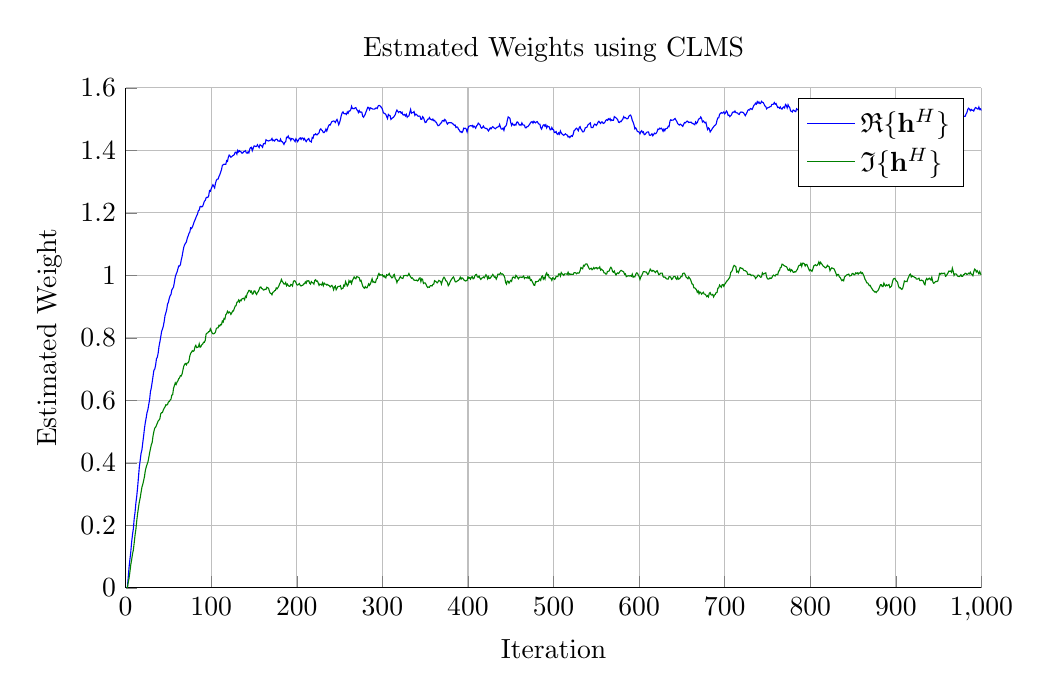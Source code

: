 % This file was created by matlab2tikz v0.4.7 (commit 44134c85eb3358c0baa3170d61c6d0937d5641a2) running on MATLAB 8.3.
% Copyright (c) 2008--2014, Nico Schlömer <nico.schloemer@gmail.com>
% All rights reserved.
% Minimal pgfplots version: 1.3
% 
% The latest updates can be retrieved from
%   http://www.mathworks.com/matlabcentral/fileexchange/22022-matlab2tikz
% where you can also make suggestions and rate matlab2tikz.
% 
\begin{tikzpicture}

\begin{axis}[%
width=4.279in,
height=2.5in,
scale only axis,
xmin=0,
xmax=1000,
xlabel={Iteration},
xmajorgrids,
ymin=0,
ymax=1.6,
ylabel={Estimated Weight},
ymajorgrids,
title={Estmated Weights using CLMS},
axis x line*=bottom,
axis y line*=left,
legend style={draw=black,fill=white,legend cell align=left}
]
\addplot [color=blue,solid]
  table[row sep=crcr]{1	0\\
2	0\\
3	0.033\\
4	0.066\\
5	0.091\\
6	0.115\\
7	0.146\\
8	0.17\\
9	0.189\\
10	0.221\\
11	0.242\\
12	0.272\\
13	0.294\\
14	0.322\\
15	0.354\\
16	0.387\\
17	0.408\\
18	0.43\\
19	0.441\\
20	0.464\\
21	0.486\\
22	0.51\\
23	0.529\\
24	0.544\\
25	0.561\\
26	0.57\\
27	0.587\\
28	0.602\\
29	0.628\\
30	0.64\\
31	0.658\\
32	0.677\\
33	0.696\\
34	0.7\\
35	0.712\\
36	0.733\\
37	0.738\\
38	0.751\\
39	0.773\\
40	0.787\\
41	0.803\\
42	0.82\\
43	0.828\\
44	0.837\\
45	0.852\\
46	0.871\\
47	0.88\\
48	0.891\\
49	0.908\\
50	0.914\\
51	0.927\\
52	0.935\\
53	0.939\\
54	0.954\\
55	0.958\\
56	0.963\\
57	0.979\\
58	0.995\\
59	1.004\\
60	1.01\\
61	1.02\\
62	1.03\\
63	1.03\\
64	1.034\\
65	1.05\\
66	1.061\\
67	1.077\\
68	1.091\\
69	1.098\\
70	1.103\\
71	1.107\\
72	1.119\\
73	1.126\\
74	1.134\\
75	1.139\\
76	1.152\\
77	1.15\\
78	1.155\\
79	1.162\\
80	1.171\\
81	1.177\\
82	1.184\\
83	1.191\\
84	1.196\\
85	1.207\\
86	1.209\\
87	1.22\\
88	1.221\\
89	1.219\\
90	1.221\\
91	1.229\\
92	1.237\\
93	1.24\\
94	1.248\\
95	1.25\\
96	1.249\\
97	1.254\\
98	1.271\\
99	1.269\\
100	1.277\\
101	1.284\\
102	1.29\\
103	1.285\\
104	1.28\\
105	1.295\\
106	1.304\\
107	1.308\\
108	1.308\\
109	1.316\\
110	1.322\\
111	1.33\\
112	1.338\\
113	1.352\\
114	1.354\\
115	1.356\\
116	1.355\\
117	1.355\\
118	1.367\\
119	1.365\\
120	1.378\\
121	1.385\\
122	1.382\\
123	1.378\\
124	1.38\\
125	1.383\\
126	1.384\\
127	1.387\\
128	1.394\\
129	1.394\\
130	1.388\\
131	1.4\\
132	1.395\\
133	1.399\\
134	1.396\\
135	1.395\\
136	1.391\\
137	1.392\\
138	1.396\\
139	1.397\\
140	1.399\\
141	1.392\\
142	1.391\\
143	1.395\\
144	1.392\\
145	1.404\\
146	1.409\\
147	1.41\\
148	1.399\\
149	1.406\\
150	1.414\\
151	1.414\\
152	1.412\\
153	1.413\\
154	1.418\\
155	1.413\\
156	1.409\\
157	1.418\\
158	1.416\\
159	1.414\\
160	1.41\\
161	1.421\\
162	1.422\\
163	1.421\\
164	1.434\\
165	1.432\\
166	1.431\\
167	1.43\\
168	1.431\\
169	1.433\\
170	1.433\\
171	1.438\\
172	1.431\\
173	1.433\\
174	1.43\\
175	1.434\\
176	1.436\\
177	1.435\\
178	1.43\\
179	1.43\\
180	1.429\\
181	1.436\\
182	1.428\\
183	1.428\\
184	1.424\\
185	1.419\\
186	1.426\\
187	1.427\\
188	1.442\\
189	1.441\\
190	1.446\\
191	1.438\\
192	1.439\\
193	1.432\\
194	1.438\\
195	1.437\\
196	1.436\\
197	1.432\\
198	1.428\\
199	1.437\\
200	1.433\\
201	1.428\\
202	1.433\\
203	1.438\\
204	1.44\\
205	1.435\\
206	1.44\\
207	1.44\\
208	1.434\\
209	1.438\\
210	1.432\\
211	1.428\\
212	1.433\\
213	1.436\\
214	1.438\\
215	1.43\\
216	1.429\\
217	1.427\\
218	1.441\\
219	1.439\\
220	1.45\\
221	1.45\\
222	1.453\\
223	1.45\\
224	1.45\\
225	1.454\\
226	1.456\\
227	1.466\\
228	1.469\\
229	1.465\\
230	1.463\\
231	1.457\\
232	1.457\\
233	1.461\\
234	1.468\\
235	1.462\\
236	1.47\\
237	1.478\\
238	1.482\\
239	1.481\\
240	1.487\\
241	1.492\\
242	1.493\\
243	1.494\\
244	1.493\\
245	1.489\\
246	1.495\\
247	1.499\\
248	1.492\\
249	1.482\\
250	1.489\\
251	1.499\\
252	1.512\\
253	1.52\\
254	1.523\\
255	1.518\\
256	1.517\\
257	1.518\\
258	1.515\\
259	1.523\\
260	1.519\\
261	1.526\\
262	1.526\\
263	1.53\\
264	1.541\\
265	1.534\\
266	1.534\\
267	1.533\\
268	1.536\\
269	1.537\\
270	1.53\\
271	1.528\\
272	1.521\\
273	1.527\\
274	1.522\\
275	1.523\\
276	1.522\\
277	1.509\\
278	1.506\\
279	1.511\\
280	1.516\\
281	1.524\\
282	1.531\\
283	1.538\\
284	1.537\\
285	1.53\\
286	1.536\\
287	1.535\\
288	1.533\\
289	1.532\\
290	1.532\\
291	1.532\\
292	1.535\\
293	1.536\\
294	1.534\\
295	1.542\\
296	1.544\\
297	1.543\\
298	1.54\\
299	1.537\\
300	1.532\\
301	1.522\\
302	1.518\\
303	1.518\\
304	1.515\\
305	1.508\\
306	1.502\\
307	1.515\\
308	1.512\\
309	1.511\\
310	1.499\\
311	1.502\\
312	1.504\\
313	1.506\\
314	1.51\\
315	1.514\\
316	1.523\\
317	1.529\\
318	1.525\\
319	1.521\\
320	1.524\\
321	1.524\\
322	1.519\\
323	1.522\\
324	1.514\\
325	1.513\\
326	1.515\\
327	1.51\\
328	1.515\\
329	1.506\\
330	1.509\\
331	1.51\\
332	1.521\\
333	1.531\\
334	1.519\\
335	1.521\\
336	1.521\\
337	1.524\\
338	1.512\\
339	1.516\\
340	1.515\\
341	1.511\\
342	1.509\\
343	1.51\\
344	1.509\\
345	1.499\\
346	1.499\\
347	1.508\\
348	1.505\\
349	1.497\\
350	1.489\\
351	1.49\\
352	1.495\\
353	1.5\\
354	1.5\\
355	1.505\\
356	1.5\\
357	1.499\\
358	1.497\\
359	1.5\\
360	1.495\\
361	1.496\\
362	1.491\\
363	1.49\\
364	1.484\\
365	1.479\\
366	1.48\\
367	1.482\\
368	1.487\\
369	1.488\\
370	1.495\\
371	1.496\\
372	1.493\\
373	1.499\\
374	1.496\\
375	1.489\\
376	1.484\\
377	1.488\\
378	1.489\\
379	1.488\\
380	1.489\\
381	1.488\\
382	1.485\\
383	1.484\\
384	1.48\\
385	1.481\\
386	1.473\\
387	1.475\\
388	1.474\\
389	1.467\\
390	1.465\\
391	1.459\\
392	1.46\\
393	1.457\\
394	1.461\\
395	1.471\\
396	1.47\\
397	1.471\\
398	1.468\\
399	1.459\\
400	1.47\\
401	1.477\\
402	1.478\\
403	1.479\\
404	1.478\\
405	1.48\\
406	1.474\\
407	1.478\\
408	1.475\\
409	1.471\\
410	1.478\\
411	1.481\\
412	1.487\\
413	1.484\\
414	1.482\\
415	1.474\\
416	1.471\\
417	1.473\\
418	1.478\\
419	1.473\\
420	1.471\\
421	1.47\\
422	1.47\\
423	1.466\\
424	1.462\\
425	1.467\\
426	1.472\\
427	1.469\\
428	1.473\\
429	1.476\\
430	1.473\\
431	1.471\\
432	1.469\\
433	1.472\\
434	1.474\\
435	1.475\\
436	1.476\\
437	1.483\\
438	1.474\\
439	1.468\\
440	1.468\\
441	1.471\\
442	1.464\\
443	1.475\\
444	1.477\\
445	1.482\\
446	1.496\\
447	1.507\\
448	1.505\\
449	1.503\\
450	1.489\\
451	1.48\\
452	1.486\\
453	1.482\\
454	1.48\\
455	1.483\\
456	1.481\\
457	1.49\\
458	1.491\\
459	1.487\\
460	1.481\\
461	1.482\\
462	1.48\\
463	1.488\\
464	1.482\\
465	1.481\\
466	1.481\\
467	1.472\\
468	1.472\\
469	1.476\\
470	1.476\\
471	1.48\\
472	1.483\\
473	1.488\\
474	1.491\\
475	1.492\\
476	1.487\\
477	1.493\\
478	1.49\\
479	1.488\\
480	1.491\\
481	1.492\\
482	1.487\\
483	1.484\\
484	1.484\\
485	1.473\\
486	1.468\\
487	1.475\\
488	1.481\\
489	1.482\\
490	1.477\\
491	1.482\\
492	1.472\\
493	1.478\\
494	1.476\\
495	1.475\\
496	1.466\\
497	1.466\\
498	1.473\\
499	1.467\\
500	1.466\\
501	1.457\\
502	1.457\\
503	1.46\\
504	1.453\\
505	1.451\\
506	1.456\\
507	1.452\\
508	1.462\\
509	1.456\\
510	1.452\\
511	1.45\\
512	1.448\\
513	1.451\\
514	1.453\\
515	1.45\\
516	1.449\\
517	1.443\\
518	1.445\\
519	1.441\\
520	1.445\\
521	1.447\\
522	1.445\\
523	1.452\\
524	1.463\\
525	1.465\\
526	1.469\\
527	1.471\\
528	1.467\\
529	1.463\\
530	1.473\\
531	1.476\\
532	1.468\\
533	1.465\\
534	1.459\\
535	1.459\\
536	1.463\\
537	1.472\\
538	1.473\\
539	1.474\\
540	1.481\\
541	1.483\\
542	1.486\\
543	1.488\\
544	1.473\\
545	1.473\\
546	1.473\\
547	1.48\\
548	1.484\\
549	1.483\\
550	1.48\\
551	1.484\\
552	1.49\\
553	1.493\\
554	1.489\\
555	1.486\\
556	1.491\\
557	1.491\\
558	1.486\\
559	1.487\\
560	1.49\\
561	1.496\\
562	1.498\\
563	1.496\\
564	1.501\\
565	1.498\\
566	1.502\\
567	1.495\\
568	1.498\\
569	1.496\\
570	1.496\\
571	1.508\\
572	1.506\\
573	1.504\\
574	1.501\\
575	1.498\\
576	1.49\\
577	1.489\\
578	1.493\\
579	1.492\\
580	1.497\\
581	1.5\\
582	1.508\\
583	1.504\\
584	1.505\\
585	1.502\\
586	1.501\\
587	1.502\\
588	1.509\\
589	1.512\\
590	1.513\\
591	1.507\\
592	1.496\\
593	1.49\\
594	1.482\\
595	1.469\\
596	1.472\\
597	1.467\\
598	1.46\\
599	1.46\\
600	1.458\\
601	1.453\\
602	1.46\\
603	1.463\\
604	1.457\\
605	1.459\\
606	1.45\\
607	1.451\\
608	1.455\\
609	1.458\\
610	1.459\\
611	1.459\\
612	1.449\\
613	1.448\\
614	1.45\\
615	1.453\\
616	1.447\\
617	1.451\\
618	1.455\\
619	1.453\\
620	1.455\\
621	1.46\\
622	1.468\\
623	1.467\\
624	1.471\\
625	1.469\\
626	1.471\\
627	1.467\\
628	1.461\\
629	1.468\\
630	1.463\\
631	1.469\\
632	1.47\\
633	1.471\\
634	1.477\\
635	1.476\\
636	1.493\\
637	1.498\\
638	1.496\\
639	1.497\\
640	1.497\\
641	1.5\\
642	1.502\\
643	1.497\\
644	1.493\\
645	1.486\\
646	1.483\\
647	1.481\\
648	1.484\\
649	1.482\\
650	1.48\\
651	1.477\\
652	1.483\\
653	1.489\\
654	1.488\\
655	1.491\\
656	1.494\\
657	1.492\\
658	1.489\\
659	1.49\\
660	1.49\\
661	1.49\\
662	1.486\\
663	1.486\\
664	1.484\\
665	1.482\\
666	1.491\\
667	1.486\\
668	1.489\\
669	1.497\\
670	1.501\\
671	1.502\\
672	1.507\\
673	1.502\\
674	1.491\\
675	1.494\\
676	1.491\\
677	1.488\\
678	1.49\\
679	1.478\\
680	1.467\\
681	1.472\\
682	1.469\\
683	1.459\\
684	1.463\\
685	1.467\\
686	1.472\\
687	1.475\\
688	1.479\\
689	1.481\\
690	1.484\\
691	1.496\\
692	1.504\\
693	1.504\\
694	1.515\\
695	1.518\\
696	1.521\\
697	1.519\\
698	1.52\\
699	1.523\\
700	1.517\\
701	1.52\\
702	1.526\\
703	1.522\\
704	1.512\\
705	1.513\\
706	1.508\\
707	1.511\\
708	1.514\\
709	1.521\\
710	1.523\\
711	1.522\\
712	1.526\\
713	1.521\\
714	1.52\\
715	1.52\\
716	1.516\\
717	1.515\\
718	1.521\\
719	1.523\\
720	1.522\\
721	1.522\\
722	1.52\\
723	1.516\\
724	1.511\\
725	1.516\\
726	1.521\\
727	1.528\\
728	1.53\\
729	1.529\\
730	1.534\\
731	1.533\\
732	1.531\\
733	1.537\\
734	1.544\\
735	1.546\\
736	1.551\\
737	1.548\\
738	1.556\\
739	1.551\\
740	1.555\\
741	1.55\\
742	1.55\\
743	1.557\\
744	1.554\\
745	1.553\\
746	1.548\\
747	1.542\\
748	1.54\\
749	1.533\\
750	1.536\\
751	1.537\\
752	1.538\\
753	1.54\\
754	1.54\\
755	1.547\\
756	1.547\\
757	1.548\\
758	1.553\\
759	1.548\\
760	1.55\\
761	1.543\\
762	1.537\\
763	1.538\\
764	1.535\\
765	1.539\\
766	1.533\\
767	1.532\\
768	1.537\\
769	1.539\\
770	1.536\\
771	1.547\\
772	1.544\\
773	1.536\\
774	1.546\\
775	1.54\\
776	1.537\\
777	1.526\\
778	1.525\\
779	1.523\\
780	1.529\\
781	1.528\\
782	1.525\\
783	1.524\\
784	1.533\\
785	1.53\\
786	1.531\\
787	1.531\\
788	1.521\\
789	1.514\\
790	1.505\\
791	1.503\\
792	1.498\\
793	1.494\\
794	1.49\\
795	1.492\\
796	1.498\\
797	1.507\\
798	1.503\\
799	1.508\\
800	1.51\\
801	1.505\\
802	1.507\\
803	1.515\\
804	1.52\\
805	1.521\\
806	1.527\\
807	1.522\\
808	1.518\\
809	1.524\\
810	1.523\\
811	1.52\\
812	1.515\\
813	1.514\\
814	1.51\\
815	1.511\\
816	1.511\\
817	1.513\\
818	1.521\\
819	1.521\\
820	1.529\\
821	1.53\\
822	1.524\\
823	1.532\\
824	1.532\\
825	1.524\\
826	1.515\\
827	1.508\\
828	1.502\\
829	1.508\\
830	1.506\\
831	1.5\\
832	1.499\\
833	1.492\\
834	1.487\\
835	1.488\\
836	1.498\\
837	1.506\\
838	1.499\\
839	1.5\\
840	1.495\\
841	1.492\\
842	1.491\\
843	1.495\\
844	1.497\\
845	1.493\\
846	1.488\\
847	1.485\\
848	1.476\\
849	1.468\\
850	1.462\\
851	1.466\\
852	1.468\\
853	1.464\\
854	1.462\\
855	1.471\\
856	1.467\\
857	1.472\\
858	1.475\\
859	1.476\\
860	1.476\\
861	1.475\\
862	1.474\\
863	1.48\\
864	1.475\\
865	1.481\\
866	1.485\\
867	1.482\\
868	1.478\\
869	1.479\\
870	1.475\\
871	1.476\\
872	1.475\\
873	1.472\\
874	1.472\\
875	1.479\\
876	1.476\\
877	1.465\\
878	1.463\\
879	1.473\\
880	1.483\\
881	1.482\\
882	1.486\\
883	1.491\\
884	1.49\\
885	1.498\\
886	1.5\\
887	1.506\\
888	1.497\\
889	1.494\\
890	1.496\\
891	1.49\\
892	1.491\\
893	1.491\\
894	1.487\\
895	1.494\\
896	1.488\\
897	1.485\\
898	1.484\\
899	1.49\\
900	1.49\\
901	1.484\\
902	1.489\\
903	1.486\\
904	1.487\\
905	1.494\\
906	1.493\\
907	1.491\\
908	1.492\\
909	1.49\\
910	1.49\\
911	1.494\\
912	1.491\\
913	1.486\\
914	1.492\\
915	1.492\\
916	1.493\\
917	1.487\\
918	1.489\\
919	1.49\\
920	1.487\\
921	1.486\\
922	1.486\\
923	1.484\\
924	1.486\\
925	1.486\\
926	1.485\\
927	1.485\\
928	1.486\\
929	1.487\\
930	1.488\\
931	1.489\\
932	1.502\\
933	1.503\\
934	1.501\\
935	1.503\\
936	1.503\\
937	1.503\\
938	1.493\\
939	1.501\\
940	1.493\\
941	1.5\\
942	1.505\\
943	1.499\\
944	1.493\\
945	1.49\\
946	1.489\\
947	1.489\\
948	1.495\\
949	1.493\\
950	1.493\\
951	1.503\\
952	1.499\\
953	1.501\\
954	1.5\\
955	1.512\\
956	1.51\\
957	1.505\\
958	1.504\\
959	1.502\\
960	1.513\\
961	1.514\\
962	1.509\\
963	1.509\\
964	1.516\\
965	1.513\\
966	1.52\\
967	1.524\\
968	1.525\\
969	1.525\\
970	1.528\\
971	1.516\\
972	1.517\\
973	1.519\\
974	1.512\\
975	1.508\\
976	1.516\\
977	1.515\\
978	1.514\\
979	1.51\\
980	1.509\\
981	1.509\\
982	1.516\\
983	1.521\\
984	1.531\\
985	1.535\\
986	1.532\\
987	1.527\\
988	1.531\\
989	1.528\\
990	1.529\\
991	1.526\\
992	1.532\\
993	1.537\\
994	1.536\\
995	1.533\\
996	1.532\\
997	1.539\\
998	1.531\\
999	1.533\\
1000	1.527\\
};
\addlegendentry{$ \mathfrak{R} \{ \mathbf{h}^H \} $};

\addplot [color=black!50!green,solid]
  table[row sep=crcr]{1	0\\
2	0\\
3	0.017\\
4	0.031\\
5	0.051\\
6	0.074\\
7	0.09\\
8	0.108\\
9	0.121\\
10	0.144\\
11	0.169\\
12	0.188\\
13	0.215\\
14	0.238\\
15	0.257\\
16	0.275\\
17	0.288\\
18	0.305\\
19	0.322\\
20	0.331\\
21	0.343\\
22	0.356\\
23	0.375\\
24	0.386\\
25	0.395\\
26	0.402\\
27	0.416\\
28	0.432\\
29	0.445\\
30	0.458\\
31	0.465\\
32	0.486\\
33	0.5\\
34	0.511\\
35	0.514\\
36	0.52\\
37	0.527\\
38	0.534\\
39	0.537\\
40	0.541\\
41	0.557\\
42	0.561\\
43	0.561\\
44	0.569\\
45	0.575\\
46	0.579\\
47	0.586\\
48	0.585\\
49	0.587\\
50	0.595\\
51	0.596\\
52	0.601\\
53	0.604\\
54	0.617\\
55	0.619\\
56	0.639\\
57	0.647\\
58	0.656\\
59	0.651\\
60	0.658\\
61	0.662\\
62	0.669\\
63	0.672\\
64	0.679\\
65	0.678\\
66	0.685\\
67	0.698\\
68	0.71\\
69	0.716\\
70	0.718\\
71	0.714\\
72	0.72\\
73	0.72\\
74	0.726\\
75	0.742\\
76	0.751\\
77	0.754\\
78	0.759\\
79	0.757\\
80	0.759\\
81	0.771\\
82	0.776\\
83	0.769\\
84	0.77\\
85	0.771\\
86	0.781\\
87	0.77\\
88	0.772\\
89	0.778\\
90	0.78\\
91	0.786\\
92	0.786\\
93	0.792\\
94	0.812\\
95	0.815\\
96	0.816\\
97	0.82\\
98	0.82\\
99	0.829\\
100	0.823\\
101	0.816\\
102	0.813\\
103	0.813\\
104	0.815\\
105	0.819\\
106	0.83\\
107	0.832\\
108	0.832\\
109	0.84\\
110	0.838\\
111	0.843\\
112	0.842\\
113	0.854\\
114	0.851\\
115	0.862\\
116	0.86\\
117	0.874\\
118	0.877\\
119	0.885\\
120	0.88\\
121	0.883\\
122	0.881\\
123	0.875\\
124	0.88\\
125	0.886\\
126	0.886\\
127	0.894\\
128	0.902\\
129	0.903\\
130	0.914\\
131	0.915\\
132	0.921\\
133	0.915\\
134	0.921\\
135	0.919\\
136	0.925\\
137	0.926\\
138	0.927\\
139	0.922\\
140	0.933\\
141	0.93\\
142	0.941\\
143	0.946\\
144	0.952\\
145	0.952\\
146	0.946\\
147	0.949\\
148	0.94\\
149	0.941\\
150	0.95\\
151	0.95\\
152	0.943\\
153	0.939\\
154	0.945\\
155	0.948\\
156	0.955\\
157	0.962\\
158	0.963\\
159	0.958\\
160	0.957\\
161	0.953\\
162	0.954\\
163	0.956\\
164	0.955\\
165	0.962\\
166	0.96\\
167	0.959\\
168	0.949\\
169	0.943\\
170	0.942\\
171	0.938\\
172	0.946\\
173	0.947\\
174	0.951\\
175	0.952\\
176	0.96\\
177	0.957\\
178	0.961\\
179	0.966\\
180	0.973\\
181	0.978\\
182	0.987\\
183	0.981\\
184	0.977\\
185	0.972\\
186	0.972\\
187	0.977\\
188	0.967\\
189	0.972\\
190	0.968\\
191	0.965\\
192	0.965\\
193	0.971\\
194	0.97\\
195	0.966\\
196	0.98\\
197	0.983\\
198	0.982\\
199	0.977\\
200	0.97\\
201	0.969\\
202	0.971\\
203	0.974\\
204	0.968\\
205	0.966\\
206	0.968\\
207	0.968\\
208	0.973\\
209	0.973\\
210	0.979\\
211	0.975\\
212	0.983\\
213	0.982\\
214	0.983\\
215	0.975\\
216	0.972\\
217	0.98\\
218	0.977\\
219	0.976\\
220	0.972\\
221	0.984\\
222	0.986\\
223	0.981\\
224	0.982\\
225	0.976\\
226	0.968\\
227	0.972\\
228	0.971\\
229	0.969\\
230	0.976\\
231	0.967\\
232	0.975\\
233	0.972\\
234	0.972\\
235	0.969\\
236	0.971\\
237	0.968\\
238	0.967\\
239	0.963\\
240	0.966\\
241	0.968\\
242	0.963\\
243	0.954\\
244	0.963\\
245	0.966\\
246	0.954\\
247	0.959\\
248	0.964\\
249	0.965\\
250	0.965\\
251	0.967\\
252	0.956\\
253	0.958\\
254	0.959\\
255	0.969\\
256	0.966\\
257	0.98\\
258	0.973\\
259	0.966\\
260	0.97\\
261	0.983\\
262	0.978\\
263	0.982\\
264	0.974\\
265	0.984\\
266	0.989\\
267	0.995\\
268	0.991\\
269	0.989\\
270	0.996\\
271	0.995\\
272	0.994\\
273	0.992\\
274	0.982\\
275	0.984\\
276	0.975\\
277	0.966\\
278	0.961\\
279	0.959\\
280	0.964\\
281	0.96\\
282	0.96\\
283	0.966\\
284	0.973\\
285	0.968\\
286	0.973\\
287	0.981\\
288	0.989\\
289	0.978\\
290	0.98\\
291	0.977\\
292	0.977\\
293	0.988\\
294	0.99\\
295	1.001\\
296	1.006\\
297	1.0\\
298	1.002\\
299	1.001\\
300	1.002\\
301	0.996\\
302	0.999\\
303	0.994\\
304	0.992\\
305	1.002\\
306	1.0\\
307	1.002\\
308	1.006\\
309	0.999\\
310	0.996\\
311	0.992\\
312	0.993\\
313	1.001\\
314	1.003\\
315	0.99\\
316	0.987\\
317	0.977\\
318	0.984\\
319	0.985\\
320	0.991\\
321	0.996\\
322	0.992\\
323	0.991\\
324	0.99\\
325	0.999\\
326	0.999\\
327	1.0\\
328	1.0\\
329	0.998\\
330	1.0\\
331	1.006\\
332	1.0\\
333	0.995\\
334	0.991\\
335	0.992\\
336	0.988\\
337	0.985\\
338	0.984\\
339	0.984\\
340	0.985\\
341	0.982\\
342	0.984\\
343	0.991\\
344	0.992\\
345	0.98\\
346	0.989\\
347	0.987\\
348	0.974\\
349	0.976\\
350	0.976\\
351	0.971\\
352	0.965\\
353	0.961\\
354	0.963\\
355	0.962\\
356	0.967\\
357	0.967\\
358	0.966\\
359	0.971\\
360	0.972\\
361	0.983\\
362	0.981\\
363	0.979\\
364	0.976\\
365	0.979\\
366	0.984\\
367	0.982\\
368	0.981\\
369	0.972\\
370	0.982\\
371	0.99\\
372	0.994\\
373	0.991\\
374	0.983\\
375	0.982\\
376	0.977\\
377	0.967\\
378	0.971\\
379	0.978\\
380	0.984\\
381	0.988\\
382	0.992\\
383	0.995\\
384	0.989\\
385	0.98\\
386	0.979\\
387	0.981\\
388	0.983\\
389	0.984\\
390	0.988\\
391	0.994\\
392	0.988\\
393	0.992\\
394	0.991\\
395	0.986\\
396	0.984\\
397	0.982\\
398	0.983\\
399	0.984\\
400	0.995\\
401	0.991\\
402	0.993\\
403	0.988\\
404	0.994\\
405	0.996\\
406	0.989\\
407	0.99\\
408	0.998\\
409	1.002\\
410	1.003\\
411	0.995\\
412	0.994\\
413	0.998\\
414	0.991\\
415	0.987\\
416	0.991\\
417	0.992\\
418	0.995\\
419	0.992\\
420	0.996\\
421	1.002\\
422	0.998\\
423	0.989\\
424	0.996\\
425	0.99\\
426	0.991\\
427	0.995\\
428	0.998\\
429	1.003\\
430	0.999\\
431	0.994\\
432	0.995\\
433	0.988\\
434	0.994\\
435	1.004\\
436	1.004\\
437	1.003\\
438	1.008\\
439	1.004\\
440	1.005\\
441	1.003\\
442	0.999\\
443	0.993\\
444	0.977\\
445	0.972\\
446	0.982\\
447	0.981\\
448	0.975\\
449	0.98\\
450	0.984\\
451	0.981\\
452	0.993\\
453	0.995\\
454	0.993\\
455	0.991\\
456	1.0\\
457	0.997\\
458	0.993\\
459	0.989\\
460	0.994\\
461	0.994\\
462	0.995\\
463	0.993\\
464	0.995\\
465	0.998\\
466	0.99\\
467	0.993\\
468	0.993\\
469	0.991\\
470	0.996\\
471	0.991\\
472	0.995\\
473	0.984\\
474	0.986\\
475	0.981\\
476	0.975\\
477	0.969\\
478	0.968\\
479	0.98\\
480	0.979\\
481	0.981\\
482	0.981\\
483	0.985\\
484	0.988\\
485	0.984\\
486	0.995\\
487	0.998\\
488	0.988\\
489	0.993\\
490	0.988\\
491	1.003\\
492	1.008\\
493	1.0\\
494	1.002\\
495	0.992\\
496	0.992\\
497	0.99\\
498	0.984\\
499	0.992\\
500	0.991\\
501	0.987\\
502	0.989\\
503	0.997\\
504	0.996\\
505	0.996\\
506	1.005\\
507	1.005\\
508	0.998\\
509	1.009\\
510	1.005\\
511	1.003\\
512	1.0\\
513	1.005\\
514	1.005\\
515	1.005\\
516	1.003\\
517	1.01\\
518	1.002\\
519	1.005\\
520	1.003\\
521	1.004\\
522	1.003\\
523	1.003\\
524	1.009\\
525	1.009\\
526	1.008\\
527	1.005\\
528	1.008\\
529	1.007\\
530	1.008\\
531	1.015\\
532	1.025\\
533	1.023\\
534	1.021\\
535	1.032\\
536	1.03\\
537	1.035\\
538	1.037\\
539	1.037\\
540	1.031\\
541	1.025\\
542	1.02\\
543	1.021\\
544	1.023\\
545	1.018\\
546	1.02\\
547	1.025\\
548	1.021\\
549	1.024\\
550	1.025\\
551	1.021\\
552	1.024\\
553	1.023\\
554	1.027\\
555	1.017\\
556	1.02\\
557	1.017\\
558	1.015\\
559	1.008\\
560	1.008\\
561	1.004\\
562	1.004\\
563	1.013\\
564	1.013\\
565	1.014\\
566	1.022\\
567	1.026\\
568	1.022\\
569	1.012\\
570	1.01\\
571	1.014\\
572	1.006\\
573	1.001\\
574	1.006\\
575	1.008\\
576	1.006\\
577	1.01\\
578	1.014\\
579	1.016\\
580	1.014\\
581	1.013\\
582	1.011\\
583	1.003\\
584	1.005\\
585	0.996\\
586	0.998\\
587	0.998\\
588	0.999\\
589	0.998\\
590	0.999\\
591	0.997\\
592	1.004\\
593	0.994\\
594	0.996\\
595	0.995\\
596	1.003\\
597	1.008\\
598	1.007\\
599	1.001\\
600	0.997\\
601	0.987\\
602	0.995\\
603	0.999\\
604	1.006\\
605	1.012\\
606	1.012\\
607	1.011\\
608	1.011\\
609	1.008\\
610	1.003\\
611	1.005\\
612	1.013\\
613	1.02\\
614	1.016\\
615	1.013\\
616	1.016\\
617	1.015\\
618	1.012\\
619	1.009\\
620	1.013\\
621	1.015\\
622	1.009\\
623	1.002\\
624	1.003\\
625	1.007\\
626	1.007\\
627	1.007\\
628	0.996\\
629	0.994\\
630	0.995\\
631	0.992\\
632	0.989\\
633	0.988\\
634	0.988\\
635	0.996\\
636	0.996\\
637	0.994\\
638	0.987\\
639	0.989\\
640	0.995\\
641	0.997\\
642	0.997\\
643	0.99\\
644	0.987\\
645	0.995\\
646	0.988\\
647	0.989\\
648	0.992\\
649	0.997\\
650	0.996\\
651	1.006\\
652	1.007\\
653	1.007\\
654	1.001\\
655	0.994\\
656	0.992\\
657	0.989\\
658	0.995\\
659	0.991\\
660	0.987\\
661	0.979\\
662	0.972\\
663	0.971\\
664	0.96\\
665	0.96\\
666	0.957\\
667	0.954\\
668	0.946\\
669	0.95\\
670	0.941\\
671	0.947\\
672	0.945\\
673	0.94\\
674	0.943\\
675	0.946\\
676	0.94\\
677	0.94\\
678	0.937\\
679	0.932\\
680	0.935\\
681	0.931\\
682	0.943\\
683	0.945\\
684	0.938\\
685	0.937\\
686	0.939\\
687	0.931\\
688	0.937\\
689	0.939\\
690	0.945\\
691	0.945\\
692	0.959\\
693	0.96\\
694	0.969\\
695	0.965\\
696	0.962\\
697	0.97\\
698	0.971\\
699	0.965\\
700	0.972\\
701	0.975\\
702	0.98\\
703	0.983\\
704	0.986\\
705	0.99\\
706	0.994\\
707	1.009\\
708	1.012\\
709	1.017\\
710	1.027\\
711	1.032\\
712	1.03\\
713	1.028\\
714	1.011\\
715	1.013\\
716	1.009\\
717	1.017\\
718	1.025\\
719	1.024\\
720	1.022\\
721	1.022\\
722	1.017\\
723	1.015\\
724	1.015\\
725	1.013\\
726	1.011\\
727	1.003\\
728	1.003\\
729	1.004\\
730	1.003\\
731	0.999\\
732	1.001\\
733	1.001\\
734	0.998\\
735	0.997\\
736	0.99\\
737	0.993\\
738	0.996\\
739	1.001\\
740	1.0\\
741	0.997\\
742	0.994\\
743	0.995\\
744	1.008\\
745	1.004\\
746	1.005\\
747	1.007\\
748	1.008\\
749	0.995\\
750	0.989\\
751	0.988\\
752	0.989\\
753	0.992\\
754	0.99\\
755	0.992\\
756	0.998\\
757	1.001\\
758	0.999\\
759	0.998\\
760	1.003\\
761	1.003\\
762	1.002\\
763	1.014\\
764	1.015\\
765	1.025\\
766	1.026\\
767	1.036\\
768	1.035\\
769	1.032\\
770	1.03\\
771	1.029\\
772	1.028\\
773	1.024\\
774	1.017\\
775	1.016\\
776	1.021\\
777	1.013\\
778	1.018\\
779	1.016\\
780	1.01\\
781	1.01\\
782	1.012\\
783	1.011\\
784	1.016\\
785	1.019\\
786	1.028\\
787	1.032\\
788	1.032\\
789	1.038\\
790	1.029\\
791	1.039\\
792	1.039\\
793	1.037\\
794	1.03\\
795	1.035\\
796	1.035\\
797	1.028\\
798	1.022\\
799	1.015\\
800	1.018\\
801	1.016\\
802	1.013\\
803	1.02\\
804	1.03\\
805	1.032\\
806	1.034\\
807	1.031\\
808	1.032\\
809	1.036\\
810	1.043\\
811	1.035\\
812	1.042\\
813	1.038\\
814	1.034\\
815	1.03\\
816	1.028\\
817	1.025\\
818	1.024\\
819	1.027\\
820	1.032\\
821	1.029\\
822	1.028\\
823	1.015\\
824	1.02\\
825	1.024\\
826	1.023\\
827	1.022\\
828	1.02\\
829	1.013\\
830	1.006\\
831	0.999\\
832	1.003\\
833	1.003\\
834	0.995\\
835	0.993\\
836	0.987\\
837	0.983\\
838	0.986\\
839	0.983\\
840	0.995\\
841	0.997\\
842	1.0\\
843	1.002\\
844	1.003\\
845	1.004\\
846	0.998\\
847	0.999\\
848	1.0\\
849	1.006\\
850	1.006\\
851	1.002\\
852	1.002\\
853	1.008\\
854	1.006\\
855	1.008\\
856	1.004\\
857	1.008\\
858	1.007\\
859	1.011\\
860	1.006\\
861	1.008\\
862	1.002\\
863	0.996\\
864	0.987\\
865	0.983\\
866	0.976\\
867	0.976\\
868	0.972\\
869	0.967\\
870	0.968\\
871	0.962\\
872	0.958\\
873	0.953\\
874	0.951\\
875	0.947\\
876	0.948\\
877	0.945\\
878	0.949\\
879	0.951\\
880	0.956\\
881	0.963\\
882	0.97\\
883	0.97\\
884	0.964\\
885	0.964\\
886	0.975\\
887	0.969\\
888	0.966\\
889	0.97\\
890	0.967\\
891	0.969\\
892	0.971\\
893	0.961\\
894	0.963\\
895	0.966\\
896	0.979\\
897	0.988\\
898	0.99\\
899	0.99\\
900	0.984\\
901	0.981\\
902	0.978\\
903	0.966\\
904	0.96\\
905	0.961\\
906	0.957\\
907	0.955\\
908	0.959\\
909	0.97\\
910	0.982\\
911	0.98\\
912	0.981\\
913	0.98\\
914	0.989\\
915	0.995\\
916	1.002\\
917	1.004\\
918	0.995\\
919	0.999\\
920	0.996\\
921	0.996\\
922	0.993\\
923	0.993\\
924	0.988\\
925	0.988\\
926	0.989\\
927	0.991\\
928	0.983\\
929	0.983\\
930	0.985\\
931	0.983\\
932	0.982\\
933	0.973\\
934	0.97\\
935	0.985\\
936	0.99\\
937	0.986\\
938	0.988\\
939	0.991\\
940	0.988\\
941	0.985\\
942	0.994\\
943	0.981\\
944	0.975\\
945	0.976\\
946	0.979\\
947	0.981\\
948	0.98\\
949	0.982\\
950	0.992\\
951	1.006\\
952	1.004\\
953	1.007\\
954	1.005\\
955	1.007\\
956	1.006\\
957	1.007\\
958	0.997\\
959	0.999\\
960	1.004\\
961	1.008\\
962	1.014\\
963	1.013\\
964	1.014\\
965	1.01\\
966	1.023\\
967	1.013\\
968	1.0\\
969	1.005\\
970	1.005\\
971	1.003\\
972	0.998\\
973	0.997\\
974	0.996\\
975	0.998\\
976	1.002\\
977	0.997\\
978	0.997\\
979	1.002\\
980	1.003\\
981	1.007\\
982	1.006\\
983	1.003\\
984	1.004\\
985	1.007\\
986	1.005\\
987	1.01\\
988	1.004\\
989	1.003\\
990	0.999\\
991	1.011\\
992	1.02\\
993	1.018\\
994	1.011\\
995	1.015\\
996	1.01\\
997	1.005\\
998	1.012\\
999	1.004\\
1000	1.002\\
};
\addlegendentry{ $\mathfrak{I} \{ \mathbf{h}^H \} $ };

\end{axis}
\end{tikzpicture}%